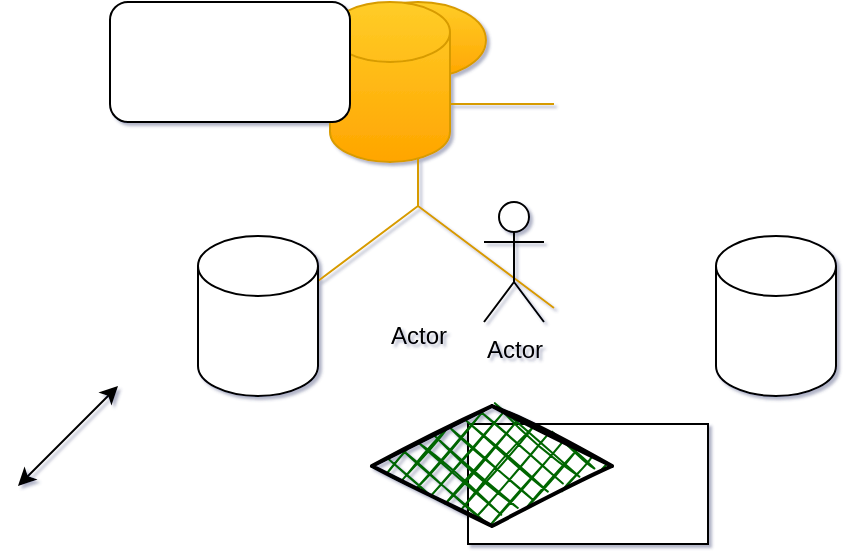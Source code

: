<mxfile version="14.2.4" type="embed">
    <diagram id="AB1RtUzKGKamLkKsg58Y" name="第 1 页">
        <mxGraphModel dx="734" dy="501" grid="0" gridSize="10" guides="1" tooltips="1" connect="1" arrows="1" fold="1" page="1" pageScale="1" pageWidth="1600" pageHeight="1200" background="none" math="1" shadow="1">
            <root>
                <mxCell id="0"/>
                <mxCell id="1" parent="0"/>
                <mxCell id="2" value="Actor" style="shape=umlActor;verticalLabelPosition=bottom;verticalAlign=top;html=1;outlineConnect=0;fillColor=#ffcd28;strokeColor=#d79b00;gradientColor=#ffa500;sketch=0;" vertex="1" parent="1">
                    <mxGeometry x="264" y="143" width="136" height="153" as="geometry"/>
                </mxCell>
                <mxCell id="3" value="" style="shape=cylinder3;whiteSpace=wrap;html=1;boundedLbl=1;backgroundOutline=1;size=15;" vertex="1" parent="1">
                    <mxGeometry x="481" y="260" width="60" height="80" as="geometry"/>
                </mxCell>
                <mxCell id="4" value="" style="shape=cylinder3;whiteSpace=wrap;html=1;boundedLbl=1;backgroundOutline=1;size=15;sketch=0;" vertex="1" parent="1">
                    <mxGeometry x="222" y="260" width="60" height="80" as="geometry"/>
                </mxCell>
                <mxCell id="5" value="" style="shape=cylinder3;whiteSpace=wrap;html=1;boundedLbl=1;backgroundOutline=1;size=15;sketch=0;gradientColor=#ffa500;fillColor=#ffcd28;strokeColor=#d79b00;" vertex="1" parent="1">
                    <mxGeometry x="288" y="143" width="60" height="80" as="geometry"/>
                </mxCell>
                <mxCell id="6" value="" style="rounded=1;whiteSpace=wrap;html=1;sketch=0;" vertex="1" parent="1">
                    <mxGeometry x="178" y="143" width="120" height="60" as="geometry"/>
                </mxCell>
                <mxCell id="7" value="" style="rounded=0;whiteSpace=wrap;html=1;sketch=0;" vertex="1" parent="1">
                    <mxGeometry x="357" y="354" width="120" height="60" as="geometry"/>
                </mxCell>
                <mxCell id="8" value="" style="endArrow=classic;startArrow=classic;html=1;" edge="1" parent="1">
                    <mxGeometry width="50" height="50" relative="1" as="geometry">
                        <mxPoint x="132" y="385" as="sourcePoint"/>
                        <mxPoint x="182" y="335" as="targetPoint"/>
                    </mxGeometry>
                </mxCell>
                <mxCell id="9" value="Actor" style="shape=umlActor;verticalLabelPosition=bottom;verticalAlign=top;html=1;outlineConnect=0;sketch=0;" vertex="1" parent="1">
                    <mxGeometry x="365" y="243" width="30" height="60" as="geometry"/>
                </mxCell>
                <mxCell id="10" value="" style="rhombus;whiteSpace=wrap;html=1;strokeWidth=2;fillWeight=-1;hachureGap=8;fillStyle=cross-hatch;fillColor=#006600;sketch=1;" vertex="1" parent="1">
                    <mxGeometry x="309" y="345" width="120" height="60" as="geometry"/>
                </mxCell>
            </root>
        </mxGraphModel>
    </diagram>
</mxfile>